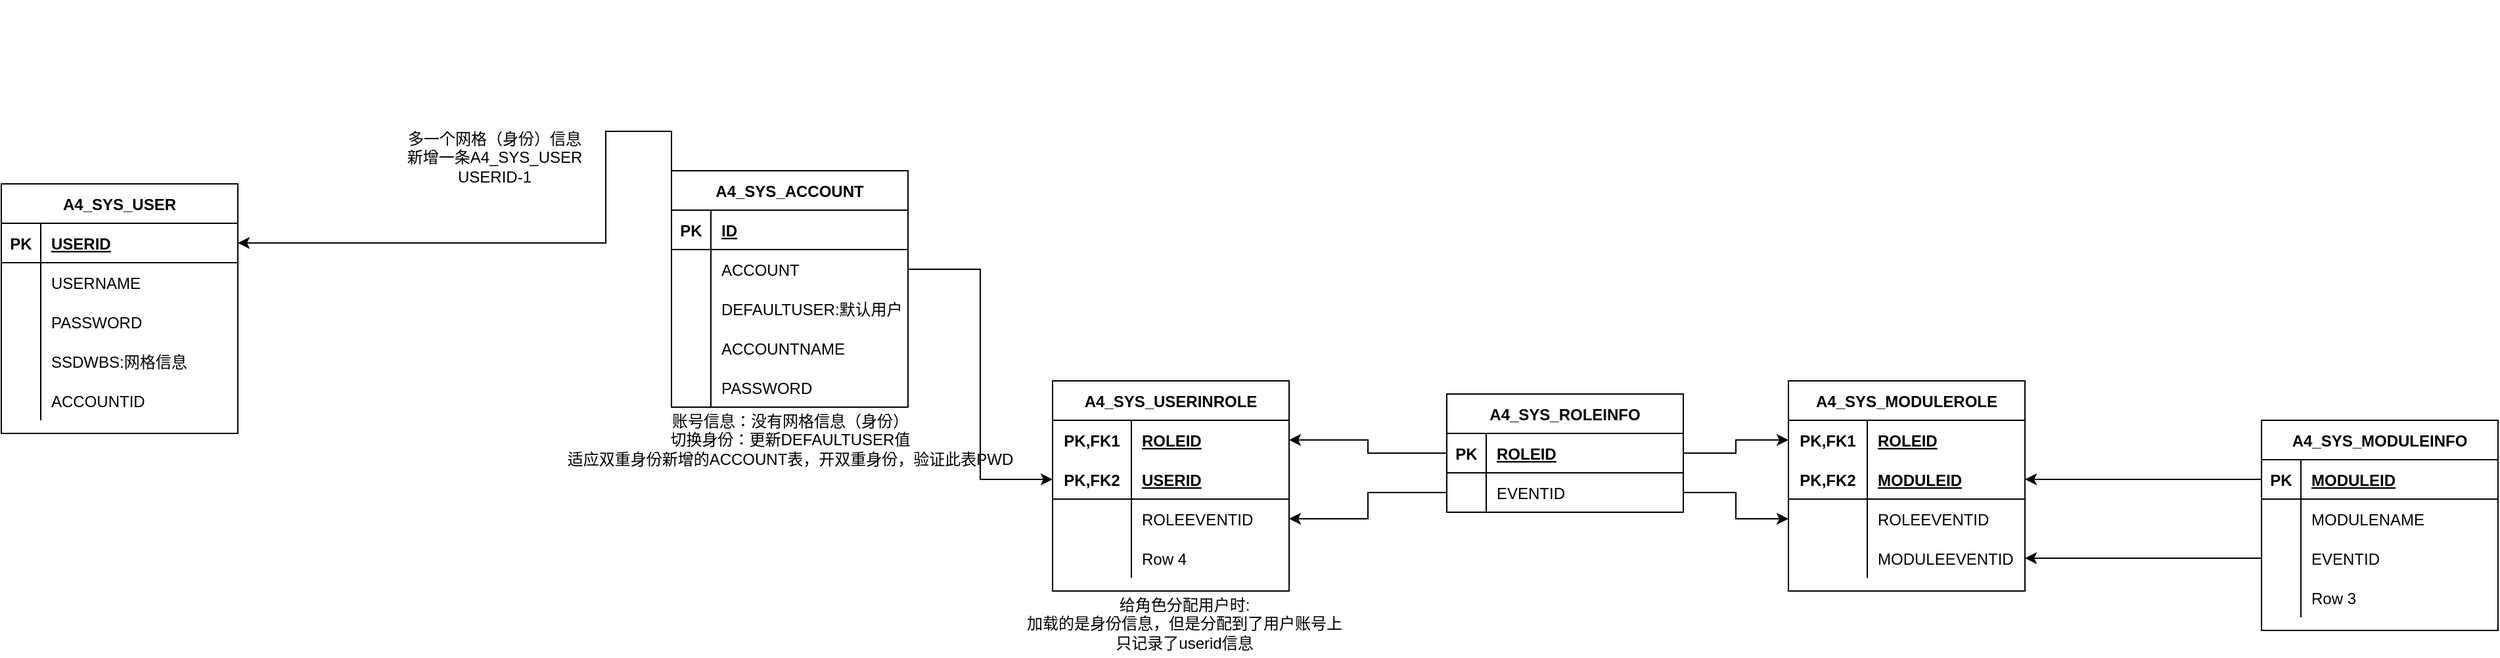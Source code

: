 <mxfile version="15.1.4" type="github">
  <diagram id="LfFuWhnvdSPOQBBMKqEx" name="Page-1">
    <mxGraphModel dx="3076" dy="761" grid="1" gridSize="10" guides="1" tooltips="1" connect="1" arrows="1" fold="1" page="1" pageScale="1" pageWidth="827" pageHeight="1169" math="0" shadow="0">
      <root>
        <mxCell id="0" />
        <mxCell id="1" parent="0" />
        <mxCell id="RHD-6Kkyox2Mu23NZGxg-42" value="A4_SYS_ROLEINFO" style="shape=table;startSize=30;container=1;collapsible=1;childLayout=tableLayout;fixedRows=1;rowLines=0;fontStyle=1;align=center;resizeLast=1;" vertex="1" parent="1">
          <mxGeometry x="200" y="310" width="180" height="90" as="geometry">
            <mxRectangle x="200" y="200" width="60" height="30" as="alternateBounds" />
          </mxGeometry>
        </mxCell>
        <mxCell id="RHD-6Kkyox2Mu23NZGxg-43" value="" style="shape=partialRectangle;collapsible=0;dropTarget=0;pointerEvents=0;fillColor=none;top=0;left=0;bottom=1;right=0;points=[[0,0.5],[1,0.5]];portConstraint=eastwest;" vertex="1" parent="RHD-6Kkyox2Mu23NZGxg-42">
          <mxGeometry y="30" width="180" height="30" as="geometry" />
        </mxCell>
        <mxCell id="RHD-6Kkyox2Mu23NZGxg-44" value="PK" style="shape=partialRectangle;connectable=0;fillColor=none;top=0;left=0;bottom=0;right=0;fontStyle=1;overflow=hidden;" vertex="1" parent="RHD-6Kkyox2Mu23NZGxg-43">
          <mxGeometry width="30" height="30" as="geometry" />
        </mxCell>
        <mxCell id="RHD-6Kkyox2Mu23NZGxg-45" value="ROLEID" style="shape=partialRectangle;connectable=0;fillColor=none;top=0;left=0;bottom=0;right=0;align=left;spacingLeft=6;fontStyle=5;overflow=hidden;" vertex="1" parent="RHD-6Kkyox2Mu23NZGxg-43">
          <mxGeometry x="30" width="150" height="30" as="geometry" />
        </mxCell>
        <mxCell id="RHD-6Kkyox2Mu23NZGxg-46" value="" style="shape=partialRectangle;collapsible=0;dropTarget=0;pointerEvents=0;fillColor=none;top=0;left=0;bottom=0;right=0;points=[[0,0.5],[1,0.5]];portConstraint=eastwest;" vertex="1" parent="RHD-6Kkyox2Mu23NZGxg-42">
          <mxGeometry y="60" width="180" height="30" as="geometry" />
        </mxCell>
        <mxCell id="RHD-6Kkyox2Mu23NZGxg-47" value="" style="shape=partialRectangle;connectable=0;fillColor=none;top=0;left=0;bottom=0;right=0;editable=1;overflow=hidden;" vertex="1" parent="RHD-6Kkyox2Mu23NZGxg-46">
          <mxGeometry width="30" height="30" as="geometry" />
        </mxCell>
        <mxCell id="RHD-6Kkyox2Mu23NZGxg-48" value="EVENTID" style="shape=partialRectangle;connectable=0;fillColor=none;top=0;left=0;bottom=0;right=0;align=left;spacingLeft=6;overflow=hidden;" vertex="1" parent="RHD-6Kkyox2Mu23NZGxg-46">
          <mxGeometry x="30" width="150" height="30" as="geometry" />
        </mxCell>
        <mxCell id="RHD-6Kkyox2Mu23NZGxg-68" value="A4_SYS_MODULEROLE" style="shape=table;startSize=30;container=1;collapsible=1;childLayout=tableLayout;fixedRows=1;rowLines=0;fontStyle=1;align=center;resizeLast=1;" vertex="1" parent="1">
          <mxGeometry x="460" y="300" width="180" height="160" as="geometry" />
        </mxCell>
        <mxCell id="RHD-6Kkyox2Mu23NZGxg-69" value="" style="shape=partialRectangle;collapsible=0;dropTarget=0;pointerEvents=0;fillColor=none;top=0;left=0;bottom=0;right=0;points=[[0,0.5],[1,0.5]];portConstraint=eastwest;" vertex="1" parent="RHD-6Kkyox2Mu23NZGxg-68">
          <mxGeometry y="30" width="180" height="30" as="geometry" />
        </mxCell>
        <mxCell id="RHD-6Kkyox2Mu23NZGxg-70" value="PK,FK1" style="shape=partialRectangle;connectable=0;fillColor=none;top=0;left=0;bottom=0;right=0;fontStyle=1;overflow=hidden;" vertex="1" parent="RHD-6Kkyox2Mu23NZGxg-69">
          <mxGeometry width="60" height="30" as="geometry" />
        </mxCell>
        <mxCell id="RHD-6Kkyox2Mu23NZGxg-71" value="ROLEID" style="shape=partialRectangle;connectable=0;fillColor=none;top=0;left=0;bottom=0;right=0;align=left;spacingLeft=6;fontStyle=5;overflow=hidden;" vertex="1" parent="RHD-6Kkyox2Mu23NZGxg-69">
          <mxGeometry x="60" width="120" height="30" as="geometry" />
        </mxCell>
        <mxCell id="RHD-6Kkyox2Mu23NZGxg-72" value="" style="shape=partialRectangle;collapsible=0;dropTarget=0;pointerEvents=0;fillColor=none;top=0;left=0;bottom=1;right=0;points=[[0,0.5],[1,0.5]];portConstraint=eastwest;" vertex="1" parent="RHD-6Kkyox2Mu23NZGxg-68">
          <mxGeometry y="60" width="180" height="30" as="geometry" />
        </mxCell>
        <mxCell id="RHD-6Kkyox2Mu23NZGxg-73" value="PK,FK2" style="shape=partialRectangle;connectable=0;fillColor=none;top=0;left=0;bottom=0;right=0;fontStyle=1;overflow=hidden;" vertex="1" parent="RHD-6Kkyox2Mu23NZGxg-72">
          <mxGeometry width="60" height="30" as="geometry" />
        </mxCell>
        <mxCell id="RHD-6Kkyox2Mu23NZGxg-74" value="MODULEID" style="shape=partialRectangle;connectable=0;fillColor=none;top=0;left=0;bottom=0;right=0;align=left;spacingLeft=6;fontStyle=5;overflow=hidden;" vertex="1" parent="RHD-6Kkyox2Mu23NZGxg-72">
          <mxGeometry x="60" width="120" height="30" as="geometry" />
        </mxCell>
        <mxCell id="RHD-6Kkyox2Mu23NZGxg-75" value="" style="shape=partialRectangle;collapsible=0;dropTarget=0;pointerEvents=0;fillColor=none;top=0;left=0;bottom=0;right=0;points=[[0,0.5],[1,0.5]];portConstraint=eastwest;" vertex="1" parent="RHD-6Kkyox2Mu23NZGxg-68">
          <mxGeometry y="90" width="180" height="30" as="geometry" />
        </mxCell>
        <mxCell id="RHD-6Kkyox2Mu23NZGxg-76" value="" style="shape=partialRectangle;connectable=0;fillColor=none;top=0;left=0;bottom=0;right=0;editable=1;overflow=hidden;" vertex="1" parent="RHD-6Kkyox2Mu23NZGxg-75">
          <mxGeometry width="60" height="30" as="geometry" />
        </mxCell>
        <mxCell id="RHD-6Kkyox2Mu23NZGxg-77" value="ROLEEVENTID" style="shape=partialRectangle;connectable=0;fillColor=none;top=0;left=0;bottom=0;right=0;align=left;spacingLeft=6;overflow=hidden;" vertex="1" parent="RHD-6Kkyox2Mu23NZGxg-75">
          <mxGeometry x="60" width="120" height="30" as="geometry" />
        </mxCell>
        <mxCell id="RHD-6Kkyox2Mu23NZGxg-78" value="" style="shape=partialRectangle;collapsible=0;dropTarget=0;pointerEvents=0;fillColor=none;top=0;left=0;bottom=0;right=0;points=[[0,0.5],[1,0.5]];portConstraint=eastwest;" vertex="1" parent="RHD-6Kkyox2Mu23NZGxg-68">
          <mxGeometry y="120" width="180" height="30" as="geometry" />
        </mxCell>
        <mxCell id="RHD-6Kkyox2Mu23NZGxg-79" value="" style="shape=partialRectangle;connectable=0;fillColor=none;top=0;left=0;bottom=0;right=0;editable=1;overflow=hidden;" vertex="1" parent="RHD-6Kkyox2Mu23NZGxg-78">
          <mxGeometry width="60" height="30" as="geometry" />
        </mxCell>
        <mxCell id="RHD-6Kkyox2Mu23NZGxg-80" value="MODULEEVENTID" style="shape=partialRectangle;connectable=0;fillColor=none;top=0;left=0;bottom=0;right=0;align=left;spacingLeft=6;overflow=hidden;" vertex="1" parent="RHD-6Kkyox2Mu23NZGxg-78">
          <mxGeometry x="60" width="120" height="30" as="geometry" />
        </mxCell>
        <mxCell id="RHD-6Kkyox2Mu23NZGxg-82" style="edgeStyle=orthogonalEdgeStyle;rounded=0;orthogonalLoop=1;jettySize=auto;html=1;exitX=1;exitY=0.5;exitDx=0;exitDy=0;" edge="1" parent="1" source="RHD-6Kkyox2Mu23NZGxg-46" target="RHD-6Kkyox2Mu23NZGxg-75">
          <mxGeometry relative="1" as="geometry" />
        </mxCell>
        <mxCell id="RHD-6Kkyox2Mu23NZGxg-83" value="A4_SYS_MODULEINFO" style="shape=table;startSize=30;container=1;collapsible=1;childLayout=tableLayout;fixedRows=1;rowLines=0;fontStyle=1;align=center;resizeLast=1;" vertex="1" parent="1">
          <mxGeometry x="820" y="330" width="180" height="160" as="geometry" />
        </mxCell>
        <mxCell id="RHD-6Kkyox2Mu23NZGxg-84" value="" style="shape=partialRectangle;collapsible=0;dropTarget=0;pointerEvents=0;fillColor=none;top=0;left=0;bottom=1;right=0;points=[[0,0.5],[1,0.5]];portConstraint=eastwest;" vertex="1" parent="RHD-6Kkyox2Mu23NZGxg-83">
          <mxGeometry y="30" width="180" height="30" as="geometry" />
        </mxCell>
        <mxCell id="RHD-6Kkyox2Mu23NZGxg-85" value="PK" style="shape=partialRectangle;connectable=0;fillColor=none;top=0;left=0;bottom=0;right=0;fontStyle=1;overflow=hidden;" vertex="1" parent="RHD-6Kkyox2Mu23NZGxg-84">
          <mxGeometry width="30" height="30" as="geometry" />
        </mxCell>
        <mxCell id="RHD-6Kkyox2Mu23NZGxg-86" value="MODULEID" style="shape=partialRectangle;connectable=0;fillColor=none;top=0;left=0;bottom=0;right=0;align=left;spacingLeft=6;fontStyle=5;overflow=hidden;" vertex="1" parent="RHD-6Kkyox2Mu23NZGxg-84">
          <mxGeometry x="30" width="150" height="30" as="geometry" />
        </mxCell>
        <mxCell id="RHD-6Kkyox2Mu23NZGxg-87" value="" style="shape=partialRectangle;collapsible=0;dropTarget=0;pointerEvents=0;fillColor=none;top=0;left=0;bottom=0;right=0;points=[[0,0.5],[1,0.5]];portConstraint=eastwest;" vertex="1" parent="RHD-6Kkyox2Mu23NZGxg-83">
          <mxGeometry y="60" width="180" height="30" as="geometry" />
        </mxCell>
        <mxCell id="RHD-6Kkyox2Mu23NZGxg-88" value="" style="shape=partialRectangle;connectable=0;fillColor=none;top=0;left=0;bottom=0;right=0;editable=1;overflow=hidden;" vertex="1" parent="RHD-6Kkyox2Mu23NZGxg-87">
          <mxGeometry width="30" height="30" as="geometry" />
        </mxCell>
        <mxCell id="RHD-6Kkyox2Mu23NZGxg-89" value="MODULENAME" style="shape=partialRectangle;connectable=0;fillColor=none;top=0;left=0;bottom=0;right=0;align=left;spacingLeft=6;overflow=hidden;" vertex="1" parent="RHD-6Kkyox2Mu23NZGxg-87">
          <mxGeometry x="30" width="150" height="30" as="geometry" />
        </mxCell>
        <mxCell id="RHD-6Kkyox2Mu23NZGxg-90" value="" style="shape=partialRectangle;collapsible=0;dropTarget=0;pointerEvents=0;fillColor=none;top=0;left=0;bottom=0;right=0;points=[[0,0.5],[1,0.5]];portConstraint=eastwest;" vertex="1" parent="RHD-6Kkyox2Mu23NZGxg-83">
          <mxGeometry y="90" width="180" height="30" as="geometry" />
        </mxCell>
        <mxCell id="RHD-6Kkyox2Mu23NZGxg-91" value="" style="shape=partialRectangle;connectable=0;fillColor=none;top=0;left=0;bottom=0;right=0;editable=1;overflow=hidden;" vertex="1" parent="RHD-6Kkyox2Mu23NZGxg-90">
          <mxGeometry width="30" height="30" as="geometry" />
        </mxCell>
        <mxCell id="RHD-6Kkyox2Mu23NZGxg-92" value="EVENTID" style="shape=partialRectangle;connectable=0;fillColor=none;top=0;left=0;bottom=0;right=0;align=left;spacingLeft=6;overflow=hidden;" vertex="1" parent="RHD-6Kkyox2Mu23NZGxg-90">
          <mxGeometry x="30" width="150" height="30" as="geometry" />
        </mxCell>
        <mxCell id="RHD-6Kkyox2Mu23NZGxg-93" value="" style="shape=partialRectangle;collapsible=0;dropTarget=0;pointerEvents=0;fillColor=none;top=0;left=0;bottom=0;right=0;points=[[0,0.5],[1,0.5]];portConstraint=eastwest;" vertex="1" parent="RHD-6Kkyox2Mu23NZGxg-83">
          <mxGeometry y="120" width="180" height="30" as="geometry" />
        </mxCell>
        <mxCell id="RHD-6Kkyox2Mu23NZGxg-94" value="" style="shape=partialRectangle;connectable=0;fillColor=none;top=0;left=0;bottom=0;right=0;editable=1;overflow=hidden;" vertex="1" parent="RHD-6Kkyox2Mu23NZGxg-93">
          <mxGeometry width="30" height="30" as="geometry" />
        </mxCell>
        <mxCell id="RHD-6Kkyox2Mu23NZGxg-95" value="Row 3" style="shape=partialRectangle;connectable=0;fillColor=none;top=0;left=0;bottom=0;right=0;align=left;spacingLeft=6;overflow=hidden;" vertex="1" parent="RHD-6Kkyox2Mu23NZGxg-93">
          <mxGeometry x="30" width="150" height="30" as="geometry" />
        </mxCell>
        <mxCell id="RHD-6Kkyox2Mu23NZGxg-97" style="edgeStyle=orthogonalEdgeStyle;rounded=0;orthogonalLoop=1;jettySize=auto;html=1;entryX=1;entryY=0.5;entryDx=0;entryDy=0;" edge="1" parent="1" source="RHD-6Kkyox2Mu23NZGxg-84" target="RHD-6Kkyox2Mu23NZGxg-72">
          <mxGeometry relative="1" as="geometry" />
        </mxCell>
        <mxCell id="RHD-6Kkyox2Mu23NZGxg-98" style="edgeStyle=orthogonalEdgeStyle;rounded=0;orthogonalLoop=1;jettySize=auto;html=1;exitX=0;exitY=0.5;exitDx=0;exitDy=0;entryX=1;entryY=0.5;entryDx=0;entryDy=0;" edge="1" parent="1" source="RHD-6Kkyox2Mu23NZGxg-90" target="RHD-6Kkyox2Mu23NZGxg-78">
          <mxGeometry relative="1" as="geometry" />
        </mxCell>
        <mxCell id="RHD-6Kkyox2Mu23NZGxg-128" style="edgeStyle=orthogonalEdgeStyle;rounded=0;orthogonalLoop=1;jettySize=auto;html=1;exitX=1;exitY=0.5;exitDx=0;exitDy=0;entryX=0;entryY=0.5;entryDx=0;entryDy=0;" edge="1" parent="1" source="RHD-6Kkyox2Mu23NZGxg-43" target="RHD-6Kkyox2Mu23NZGxg-69">
          <mxGeometry relative="1" as="geometry" />
        </mxCell>
        <mxCell id="RHD-6Kkyox2Mu23NZGxg-130" style="edgeStyle=orthogonalEdgeStyle;rounded=0;orthogonalLoop=1;jettySize=auto;html=1;exitX=0;exitY=0.5;exitDx=0;exitDy=0;entryX=1;entryY=0.5;entryDx=0;entryDy=0;" edge="1" parent="1" source="RHD-6Kkyox2Mu23NZGxg-43" target="RHD-6Kkyox2Mu23NZGxg-113">
          <mxGeometry relative="1" as="geometry" />
        </mxCell>
        <mxCell id="RHD-6Kkyox2Mu23NZGxg-131" style="edgeStyle=orthogonalEdgeStyle;rounded=0;orthogonalLoop=1;jettySize=auto;html=1;exitX=0;exitY=0.5;exitDx=0;exitDy=0;" edge="1" parent="1" source="RHD-6Kkyox2Mu23NZGxg-46" target="RHD-6Kkyox2Mu23NZGxg-119">
          <mxGeometry relative="1" as="geometry" />
        </mxCell>
        <mxCell id="RHD-6Kkyox2Mu23NZGxg-149" style="edgeStyle=orthogonalEdgeStyle;rounded=0;orthogonalLoop=1;jettySize=auto;html=1;exitX=1;exitY=0.5;exitDx=0;exitDy=0;" edge="1" parent="1" source="RHD-6Kkyox2Mu23NZGxg-137" target="RHD-6Kkyox2Mu23NZGxg-116">
          <mxGeometry relative="1" as="geometry" />
        </mxCell>
        <mxCell id="RHD-6Kkyox2Mu23NZGxg-150" value="A4_SYS_USER" style="shape=table;startSize=30;container=1;collapsible=1;childLayout=tableLayout;fixedRows=1;rowLines=0;fontStyle=1;align=center;resizeLast=1;" vertex="1" parent="1">
          <mxGeometry x="-900" y="150" width="180" height="190" as="geometry" />
        </mxCell>
        <mxCell id="RHD-6Kkyox2Mu23NZGxg-151" value="" style="shape=partialRectangle;collapsible=0;dropTarget=0;pointerEvents=0;fillColor=none;top=0;left=0;bottom=1;right=0;points=[[0,0.5],[1,0.5]];portConstraint=eastwest;" vertex="1" parent="RHD-6Kkyox2Mu23NZGxg-150">
          <mxGeometry y="30" width="180" height="30" as="geometry" />
        </mxCell>
        <mxCell id="RHD-6Kkyox2Mu23NZGxg-152" value="PK" style="shape=partialRectangle;connectable=0;fillColor=none;top=0;left=0;bottom=0;right=0;fontStyle=1;overflow=hidden;" vertex="1" parent="RHD-6Kkyox2Mu23NZGxg-151">
          <mxGeometry width="30" height="30" as="geometry" />
        </mxCell>
        <mxCell id="RHD-6Kkyox2Mu23NZGxg-153" value="USERID" style="shape=partialRectangle;connectable=0;fillColor=none;top=0;left=0;bottom=0;right=0;align=left;spacingLeft=6;fontStyle=5;overflow=hidden;" vertex="1" parent="RHD-6Kkyox2Mu23NZGxg-151">
          <mxGeometry x="30" width="150" height="30" as="geometry" />
        </mxCell>
        <mxCell id="RHD-6Kkyox2Mu23NZGxg-154" value="" style="shape=partialRectangle;collapsible=0;dropTarget=0;pointerEvents=0;fillColor=none;top=0;left=0;bottom=0;right=0;points=[[0,0.5],[1,0.5]];portConstraint=eastwest;" vertex="1" parent="RHD-6Kkyox2Mu23NZGxg-150">
          <mxGeometry y="60" width="180" height="30" as="geometry" />
        </mxCell>
        <mxCell id="RHD-6Kkyox2Mu23NZGxg-155" value="" style="shape=partialRectangle;connectable=0;fillColor=none;top=0;left=0;bottom=0;right=0;editable=1;overflow=hidden;" vertex="1" parent="RHD-6Kkyox2Mu23NZGxg-154">
          <mxGeometry width="30" height="30" as="geometry" />
        </mxCell>
        <mxCell id="RHD-6Kkyox2Mu23NZGxg-156" value="USERNAME" style="shape=partialRectangle;connectable=0;fillColor=none;top=0;left=0;bottom=0;right=0;align=left;spacingLeft=6;overflow=hidden;" vertex="1" parent="RHD-6Kkyox2Mu23NZGxg-154">
          <mxGeometry x="30" width="150" height="30" as="geometry" />
        </mxCell>
        <mxCell id="RHD-6Kkyox2Mu23NZGxg-157" value="" style="shape=partialRectangle;collapsible=0;dropTarget=0;pointerEvents=0;fillColor=none;top=0;left=0;bottom=0;right=0;points=[[0,0.5],[1,0.5]];portConstraint=eastwest;" vertex="1" parent="RHD-6Kkyox2Mu23NZGxg-150">
          <mxGeometry y="90" width="180" height="30" as="geometry" />
        </mxCell>
        <mxCell id="RHD-6Kkyox2Mu23NZGxg-158" value="" style="shape=partialRectangle;connectable=0;fillColor=none;top=0;left=0;bottom=0;right=0;editable=1;overflow=hidden;" vertex="1" parent="RHD-6Kkyox2Mu23NZGxg-157">
          <mxGeometry width="30" height="30" as="geometry" />
        </mxCell>
        <mxCell id="RHD-6Kkyox2Mu23NZGxg-159" value="PASSWORD" style="shape=partialRectangle;connectable=0;fillColor=none;top=0;left=0;bottom=0;right=0;align=left;spacingLeft=6;overflow=hidden;" vertex="1" parent="RHD-6Kkyox2Mu23NZGxg-157">
          <mxGeometry x="30" width="150" height="30" as="geometry" />
        </mxCell>
        <mxCell id="RHD-6Kkyox2Mu23NZGxg-160" value="" style="shape=partialRectangle;collapsible=0;dropTarget=0;pointerEvents=0;fillColor=none;top=0;left=0;bottom=0;right=0;points=[[0,0.5],[1,0.5]];portConstraint=eastwest;" vertex="1" parent="RHD-6Kkyox2Mu23NZGxg-150">
          <mxGeometry y="120" width="180" height="30" as="geometry" />
        </mxCell>
        <mxCell id="RHD-6Kkyox2Mu23NZGxg-161" value="" style="shape=partialRectangle;connectable=0;fillColor=none;top=0;left=0;bottom=0;right=0;editable=1;overflow=hidden;" vertex="1" parent="RHD-6Kkyox2Mu23NZGxg-160">
          <mxGeometry width="30" height="30" as="geometry" />
        </mxCell>
        <mxCell id="RHD-6Kkyox2Mu23NZGxg-162" value="SSDWBS:网格信息" style="shape=partialRectangle;connectable=0;fillColor=none;top=0;left=0;bottom=0;right=0;align=left;spacingLeft=6;overflow=hidden;" vertex="1" parent="RHD-6Kkyox2Mu23NZGxg-160">
          <mxGeometry x="30" width="150" height="30" as="geometry" />
        </mxCell>
        <mxCell id="RHD-6Kkyox2Mu23NZGxg-172" style="shape=partialRectangle;collapsible=0;dropTarget=0;pointerEvents=0;fillColor=none;top=0;left=0;bottom=0;right=0;points=[[0,0.5],[1,0.5]];portConstraint=eastwest;" vertex="1" parent="RHD-6Kkyox2Mu23NZGxg-150">
          <mxGeometry y="150" width="180" height="30" as="geometry" />
        </mxCell>
        <mxCell id="RHD-6Kkyox2Mu23NZGxg-173" style="shape=partialRectangle;connectable=0;fillColor=none;top=0;left=0;bottom=0;right=0;editable=1;overflow=hidden;" vertex="1" parent="RHD-6Kkyox2Mu23NZGxg-172">
          <mxGeometry width="30" height="30" as="geometry" />
        </mxCell>
        <mxCell id="RHD-6Kkyox2Mu23NZGxg-174" value="ACCOUNTID" style="shape=partialRectangle;connectable=0;fillColor=none;top=0;left=0;bottom=0;right=0;align=left;spacingLeft=6;overflow=hidden;" vertex="1" parent="RHD-6Kkyox2Mu23NZGxg-172">
          <mxGeometry x="30" width="150" height="30" as="geometry" />
        </mxCell>
        <mxCell id="RHD-6Kkyox2Mu23NZGxg-165" value="" style="group" vertex="1" connectable="0" parent="1">
          <mxGeometry x="-130" y="300" width="260" height="210" as="geometry" />
        </mxCell>
        <mxCell id="RHD-6Kkyox2Mu23NZGxg-112" value="A4_SYS_USERINROLE" style="shape=table;startSize=30;container=1;collapsible=1;childLayout=tableLayout;fixedRows=1;rowLines=0;fontStyle=1;align=center;resizeLast=1;" vertex="1" parent="RHD-6Kkyox2Mu23NZGxg-165">
          <mxGeometry x="30" width="180" height="160" as="geometry" />
        </mxCell>
        <mxCell id="RHD-6Kkyox2Mu23NZGxg-113" value="" style="shape=partialRectangle;collapsible=0;dropTarget=0;pointerEvents=0;fillColor=none;top=0;left=0;bottom=0;right=0;points=[[0,0.5],[1,0.5]];portConstraint=eastwest;" vertex="1" parent="RHD-6Kkyox2Mu23NZGxg-112">
          <mxGeometry y="30" width="180" height="30" as="geometry" />
        </mxCell>
        <mxCell id="RHD-6Kkyox2Mu23NZGxg-114" value="PK,FK1" style="shape=partialRectangle;connectable=0;fillColor=none;top=0;left=0;bottom=0;right=0;fontStyle=1;overflow=hidden;" vertex="1" parent="RHD-6Kkyox2Mu23NZGxg-113">
          <mxGeometry width="60" height="30" as="geometry" />
        </mxCell>
        <mxCell id="RHD-6Kkyox2Mu23NZGxg-115" value="ROLEID" style="shape=partialRectangle;connectable=0;fillColor=none;top=0;left=0;bottom=0;right=0;align=left;spacingLeft=6;fontStyle=5;overflow=hidden;" vertex="1" parent="RHD-6Kkyox2Mu23NZGxg-113">
          <mxGeometry x="60" width="120" height="30" as="geometry" />
        </mxCell>
        <mxCell id="RHD-6Kkyox2Mu23NZGxg-116" value="" style="shape=partialRectangle;collapsible=0;dropTarget=0;pointerEvents=0;fillColor=none;top=0;left=0;bottom=1;right=0;points=[[0,0.5],[1,0.5]];portConstraint=eastwest;" vertex="1" parent="RHD-6Kkyox2Mu23NZGxg-112">
          <mxGeometry y="60" width="180" height="30" as="geometry" />
        </mxCell>
        <mxCell id="RHD-6Kkyox2Mu23NZGxg-117" value="PK,FK2" style="shape=partialRectangle;connectable=0;fillColor=none;top=0;left=0;bottom=0;right=0;fontStyle=1;overflow=hidden;" vertex="1" parent="RHD-6Kkyox2Mu23NZGxg-116">
          <mxGeometry width="60" height="30" as="geometry" />
        </mxCell>
        <mxCell id="RHD-6Kkyox2Mu23NZGxg-118" value="USERID" style="shape=partialRectangle;connectable=0;fillColor=none;top=0;left=0;bottom=0;right=0;align=left;spacingLeft=6;fontStyle=5;overflow=hidden;" vertex="1" parent="RHD-6Kkyox2Mu23NZGxg-116">
          <mxGeometry x="60" width="120" height="30" as="geometry" />
        </mxCell>
        <mxCell id="RHD-6Kkyox2Mu23NZGxg-119" value="" style="shape=partialRectangle;collapsible=0;dropTarget=0;pointerEvents=0;fillColor=none;top=0;left=0;bottom=0;right=0;points=[[0,0.5],[1,0.5]];portConstraint=eastwest;" vertex="1" parent="RHD-6Kkyox2Mu23NZGxg-112">
          <mxGeometry y="90" width="180" height="30" as="geometry" />
        </mxCell>
        <mxCell id="RHD-6Kkyox2Mu23NZGxg-120" value="" style="shape=partialRectangle;connectable=0;fillColor=none;top=0;left=0;bottom=0;right=0;editable=1;overflow=hidden;" vertex="1" parent="RHD-6Kkyox2Mu23NZGxg-119">
          <mxGeometry width="60" height="30" as="geometry" />
        </mxCell>
        <mxCell id="RHD-6Kkyox2Mu23NZGxg-121" value="ROLEEVENTID" style="shape=partialRectangle;connectable=0;fillColor=none;top=0;left=0;bottom=0;right=0;align=left;spacingLeft=6;overflow=hidden;" vertex="1" parent="RHD-6Kkyox2Mu23NZGxg-119">
          <mxGeometry x="60" width="120" height="30" as="geometry" />
        </mxCell>
        <mxCell id="RHD-6Kkyox2Mu23NZGxg-122" value="" style="shape=partialRectangle;collapsible=0;dropTarget=0;pointerEvents=0;fillColor=none;top=0;left=0;bottom=0;right=0;points=[[0,0.5],[1,0.5]];portConstraint=eastwest;" vertex="1" parent="RHD-6Kkyox2Mu23NZGxg-112">
          <mxGeometry y="120" width="180" height="30" as="geometry" />
        </mxCell>
        <mxCell id="RHD-6Kkyox2Mu23NZGxg-123" value="" style="shape=partialRectangle;connectable=0;fillColor=none;top=0;left=0;bottom=0;right=0;editable=1;overflow=hidden;" vertex="1" parent="RHD-6Kkyox2Mu23NZGxg-122">
          <mxGeometry width="60" height="30" as="geometry" />
        </mxCell>
        <mxCell id="RHD-6Kkyox2Mu23NZGxg-124" value="Row 4" style="shape=partialRectangle;connectable=0;fillColor=none;top=0;left=0;bottom=0;right=0;align=left;spacingLeft=6;overflow=hidden;" vertex="1" parent="RHD-6Kkyox2Mu23NZGxg-122">
          <mxGeometry x="60" width="120" height="30" as="geometry" />
        </mxCell>
        <mxCell id="RHD-6Kkyox2Mu23NZGxg-132" value="给角色分配用户时:&lt;br&gt;加载的是身份信息，但是分配到了用户账号上&lt;br&gt;只记录了userid信息&lt;br&gt;" style="text;html=1;resizable=0;autosize=1;align=center;verticalAlign=middle;points=[];fillColor=none;strokeColor=none;rounded=0;" vertex="1" parent="RHD-6Kkyox2Mu23NZGxg-165">
          <mxGeometry y="160" width="260" height="50" as="geometry" />
        </mxCell>
        <mxCell id="RHD-6Kkyox2Mu23NZGxg-167" value="" style="group" vertex="1" connectable="0" parent="1">
          <mxGeometry x="-400" y="140" width="275" height="229.997" as="geometry" />
        </mxCell>
        <mxCell id="RHD-6Kkyox2Mu23NZGxg-133" value="A4_SYS_ACCOUNT" style="shape=table;startSize=30;container=1;collapsible=1;childLayout=tableLayout;fixedRows=1;rowLines=0;fontStyle=1;align=center;resizeLast=1;" vertex="1" parent="RHD-6Kkyox2Mu23NZGxg-167">
          <mxGeometry x="10" width="180" height="180" as="geometry" />
        </mxCell>
        <mxCell id="RHD-6Kkyox2Mu23NZGxg-134" value="" style="shape=partialRectangle;collapsible=0;dropTarget=0;pointerEvents=0;fillColor=none;top=0;left=0;bottom=1;right=0;points=[[0,0.5],[1,0.5]];portConstraint=eastwest;" vertex="1" parent="RHD-6Kkyox2Mu23NZGxg-133">
          <mxGeometry y="30" width="180" height="30" as="geometry" />
        </mxCell>
        <mxCell id="RHD-6Kkyox2Mu23NZGxg-135" value="PK" style="shape=partialRectangle;connectable=0;fillColor=none;top=0;left=0;bottom=0;right=0;fontStyle=1;overflow=hidden;" vertex="1" parent="RHD-6Kkyox2Mu23NZGxg-134">
          <mxGeometry width="30" height="30" as="geometry" />
        </mxCell>
        <mxCell id="RHD-6Kkyox2Mu23NZGxg-136" value="ID" style="shape=partialRectangle;connectable=0;fillColor=none;top=0;left=0;bottom=0;right=0;align=left;spacingLeft=6;fontStyle=5;overflow=hidden;" vertex="1" parent="RHD-6Kkyox2Mu23NZGxg-134">
          <mxGeometry x="30" width="150" height="30" as="geometry" />
        </mxCell>
        <mxCell id="RHD-6Kkyox2Mu23NZGxg-137" value="" style="shape=partialRectangle;collapsible=0;dropTarget=0;pointerEvents=0;fillColor=none;top=0;left=0;bottom=0;right=0;points=[[0,0.5],[1,0.5]];portConstraint=eastwest;" vertex="1" parent="RHD-6Kkyox2Mu23NZGxg-133">
          <mxGeometry y="60" width="180" height="30" as="geometry" />
        </mxCell>
        <mxCell id="RHD-6Kkyox2Mu23NZGxg-138" value="" style="shape=partialRectangle;connectable=0;fillColor=none;top=0;left=0;bottom=0;right=0;editable=1;overflow=hidden;" vertex="1" parent="RHD-6Kkyox2Mu23NZGxg-137">
          <mxGeometry width="30" height="30" as="geometry" />
        </mxCell>
        <mxCell id="RHD-6Kkyox2Mu23NZGxg-139" value="ACCOUNT" style="shape=partialRectangle;connectable=0;fillColor=none;top=0;left=0;bottom=0;right=0;align=left;spacingLeft=6;overflow=hidden;" vertex="1" parent="RHD-6Kkyox2Mu23NZGxg-137">
          <mxGeometry x="30" width="150" height="30" as="geometry" />
        </mxCell>
        <mxCell id="RHD-6Kkyox2Mu23NZGxg-146" style="shape=partialRectangle;collapsible=0;dropTarget=0;pointerEvents=0;fillColor=none;top=0;left=0;bottom=0;right=0;points=[[0,0.5],[1,0.5]];portConstraint=eastwest;" vertex="1" parent="RHD-6Kkyox2Mu23NZGxg-133">
          <mxGeometry y="90" width="180" height="30" as="geometry" />
        </mxCell>
        <mxCell id="RHD-6Kkyox2Mu23NZGxg-147" style="shape=partialRectangle;connectable=0;fillColor=none;top=0;left=0;bottom=0;right=0;editable=1;overflow=hidden;" vertex="1" parent="RHD-6Kkyox2Mu23NZGxg-146">
          <mxGeometry width="30" height="30" as="geometry" />
        </mxCell>
        <mxCell id="RHD-6Kkyox2Mu23NZGxg-148" value="DEFAULTUSER:默认用户" style="shape=partialRectangle;connectable=0;fillColor=none;top=0;left=0;bottom=0;right=0;align=left;spacingLeft=6;overflow=hidden;" vertex="1" parent="RHD-6Kkyox2Mu23NZGxg-146">
          <mxGeometry x="30" width="150" height="30" as="geometry" />
        </mxCell>
        <mxCell id="RHD-6Kkyox2Mu23NZGxg-140" value="" style="shape=partialRectangle;collapsible=0;dropTarget=0;pointerEvents=0;fillColor=none;top=0;left=0;bottom=0;right=0;points=[[0,0.5],[1,0.5]];portConstraint=eastwest;" vertex="1" parent="RHD-6Kkyox2Mu23NZGxg-133">
          <mxGeometry y="120" width="180" height="30" as="geometry" />
        </mxCell>
        <mxCell id="RHD-6Kkyox2Mu23NZGxg-141" value="" style="shape=partialRectangle;connectable=0;fillColor=none;top=0;left=0;bottom=0;right=0;editable=1;overflow=hidden;" vertex="1" parent="RHD-6Kkyox2Mu23NZGxg-140">
          <mxGeometry width="30" height="30" as="geometry" />
        </mxCell>
        <mxCell id="RHD-6Kkyox2Mu23NZGxg-142" value="ACCOUNTNAME" style="shape=partialRectangle;connectable=0;fillColor=none;top=0;left=0;bottom=0;right=0;align=left;spacingLeft=6;overflow=hidden;" vertex="1" parent="RHD-6Kkyox2Mu23NZGxg-140">
          <mxGeometry x="30" width="150" height="30" as="geometry" />
        </mxCell>
        <mxCell id="RHD-6Kkyox2Mu23NZGxg-143" value="" style="shape=partialRectangle;collapsible=0;dropTarget=0;pointerEvents=0;fillColor=none;top=0;left=0;bottom=0;right=0;points=[[0,0.5],[1,0.5]];portConstraint=eastwest;" vertex="1" parent="RHD-6Kkyox2Mu23NZGxg-133">
          <mxGeometry y="150" width="180" height="30" as="geometry" />
        </mxCell>
        <mxCell id="RHD-6Kkyox2Mu23NZGxg-144" value="" style="shape=partialRectangle;connectable=0;fillColor=none;top=0;left=0;bottom=0;right=0;editable=1;overflow=hidden;" vertex="1" parent="RHD-6Kkyox2Mu23NZGxg-143">
          <mxGeometry width="30" height="30" as="geometry" />
        </mxCell>
        <mxCell id="RHD-6Kkyox2Mu23NZGxg-145" value="PASSWORD" style="shape=partialRectangle;connectable=0;fillColor=none;top=0;left=0;bottom=0;right=0;align=left;spacingLeft=6;overflow=hidden;" vertex="1" parent="RHD-6Kkyox2Mu23NZGxg-143">
          <mxGeometry x="30" width="150" height="30" as="geometry" />
        </mxCell>
        <mxCell id="RHD-6Kkyox2Mu23NZGxg-163" value="账号信息：没有网格信息（身份）&lt;br&gt;切换身份：更新DEFAULTUSER值&lt;br&gt;适应双重身份新增的ACCOUNT表，开双重身份，验证此表PWD&lt;br&gt;" style="text;html=1;resizable=0;autosize=1;align=center;verticalAlign=middle;points=[];fillColor=none;strokeColor=none;rounded=0;" vertex="1" parent="RHD-6Kkyox2Mu23NZGxg-167">
          <mxGeometry x="-75" y="179.997" width="350" height="50" as="geometry" />
        </mxCell>
        <mxCell id="RHD-6Kkyox2Mu23NZGxg-171" value="" style="group" vertex="1" connectable="0" parent="1">
          <mxGeometry x="-600" y="10" width="160" height="270" as="geometry" />
        </mxCell>
        <mxCell id="RHD-6Kkyox2Mu23NZGxg-168" style="edgeStyle=orthogonalEdgeStyle;rounded=0;orthogonalLoop=1;jettySize=auto;html=1;exitX=0;exitY=0.5;exitDx=0;exitDy=0;entryX=1;entryY=0.5;entryDx=0;entryDy=0;" edge="1" parent="RHD-6Kkyox2Mu23NZGxg-171" source="RHD-6Kkyox2Mu23NZGxg-137" target="RHD-6Kkyox2Mu23NZGxg-151">
          <mxGeometry relative="1" as="geometry">
            <Array as="points">
              <mxPoint x="210" y="100" />
              <mxPoint x="160" y="100" />
              <mxPoint x="160" y="185" />
            </Array>
          </mxGeometry>
        </mxCell>
        <mxCell id="RHD-6Kkyox2Mu23NZGxg-169" value="多一个网格（身份）信息&lt;br&gt;新增一条A4_SYS_USER&lt;br&gt;USERID-1" style="text;html=1;resizable=0;autosize=1;align=center;verticalAlign=middle;points=[];fillColor=none;strokeColor=none;rounded=0;" vertex="1" parent="RHD-6Kkyox2Mu23NZGxg-171">
          <mxGeometry y="95" width="150" height="50" as="geometry" />
        </mxCell>
      </root>
    </mxGraphModel>
  </diagram>
</mxfile>

